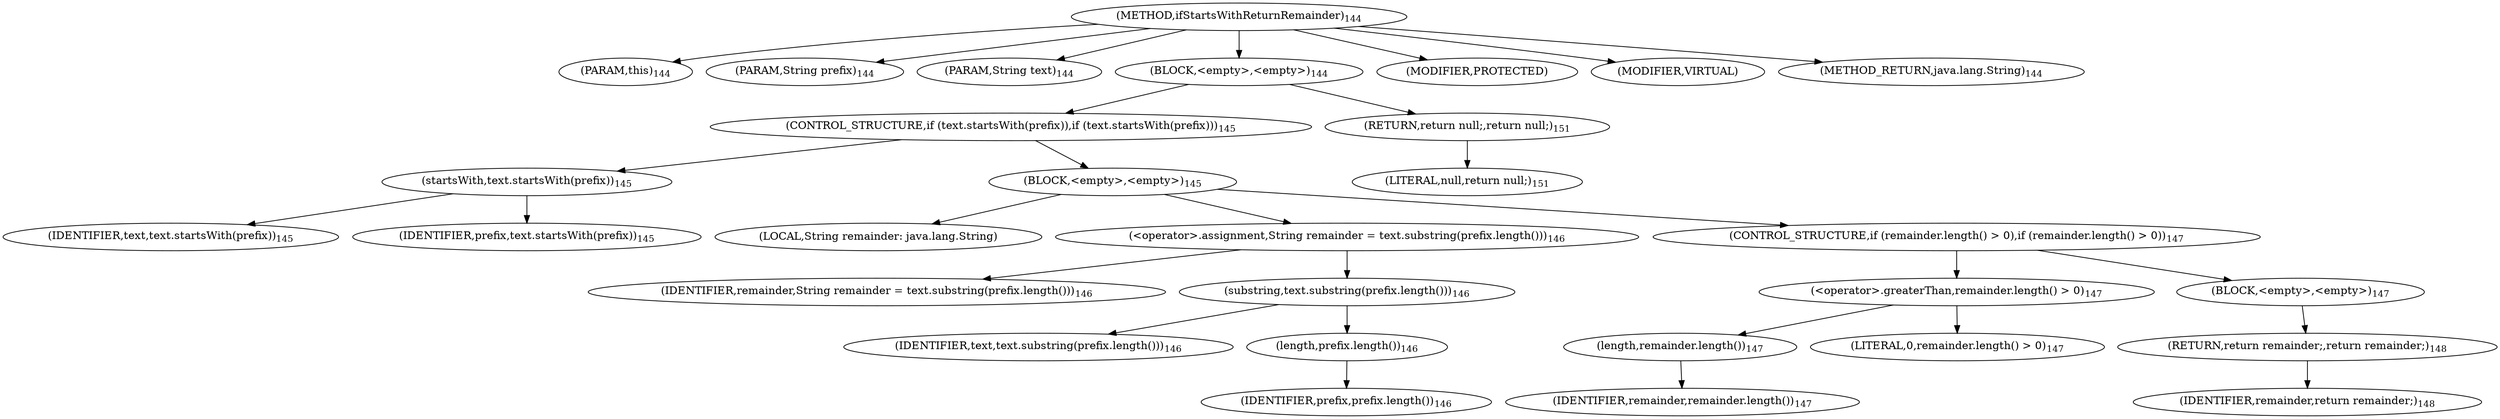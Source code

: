 digraph "ifStartsWithReturnRemainder" {  
"347" [label = <(METHOD,ifStartsWithReturnRemainder)<SUB>144</SUB>> ]
"348" [label = <(PARAM,this)<SUB>144</SUB>> ]
"349" [label = <(PARAM,String prefix)<SUB>144</SUB>> ]
"350" [label = <(PARAM,String text)<SUB>144</SUB>> ]
"351" [label = <(BLOCK,&lt;empty&gt;,&lt;empty&gt;)<SUB>144</SUB>> ]
"352" [label = <(CONTROL_STRUCTURE,if (text.startsWith(prefix)),if (text.startsWith(prefix)))<SUB>145</SUB>> ]
"353" [label = <(startsWith,text.startsWith(prefix))<SUB>145</SUB>> ]
"354" [label = <(IDENTIFIER,text,text.startsWith(prefix))<SUB>145</SUB>> ]
"355" [label = <(IDENTIFIER,prefix,text.startsWith(prefix))<SUB>145</SUB>> ]
"356" [label = <(BLOCK,&lt;empty&gt;,&lt;empty&gt;)<SUB>145</SUB>> ]
"357" [label = <(LOCAL,String remainder: java.lang.String)> ]
"358" [label = <(&lt;operator&gt;.assignment,String remainder = text.substring(prefix.length()))<SUB>146</SUB>> ]
"359" [label = <(IDENTIFIER,remainder,String remainder = text.substring(prefix.length()))<SUB>146</SUB>> ]
"360" [label = <(substring,text.substring(prefix.length()))<SUB>146</SUB>> ]
"361" [label = <(IDENTIFIER,text,text.substring(prefix.length()))<SUB>146</SUB>> ]
"362" [label = <(length,prefix.length())<SUB>146</SUB>> ]
"363" [label = <(IDENTIFIER,prefix,prefix.length())<SUB>146</SUB>> ]
"364" [label = <(CONTROL_STRUCTURE,if (remainder.length() &gt; 0),if (remainder.length() &gt; 0))<SUB>147</SUB>> ]
"365" [label = <(&lt;operator&gt;.greaterThan,remainder.length() &gt; 0)<SUB>147</SUB>> ]
"366" [label = <(length,remainder.length())<SUB>147</SUB>> ]
"367" [label = <(IDENTIFIER,remainder,remainder.length())<SUB>147</SUB>> ]
"368" [label = <(LITERAL,0,remainder.length() &gt; 0)<SUB>147</SUB>> ]
"369" [label = <(BLOCK,&lt;empty&gt;,&lt;empty&gt;)<SUB>147</SUB>> ]
"370" [label = <(RETURN,return remainder;,return remainder;)<SUB>148</SUB>> ]
"371" [label = <(IDENTIFIER,remainder,return remainder;)<SUB>148</SUB>> ]
"372" [label = <(RETURN,return null;,return null;)<SUB>151</SUB>> ]
"373" [label = <(LITERAL,null,return null;)<SUB>151</SUB>> ]
"374" [label = <(MODIFIER,PROTECTED)> ]
"375" [label = <(MODIFIER,VIRTUAL)> ]
"376" [label = <(METHOD_RETURN,java.lang.String)<SUB>144</SUB>> ]
  "347" -> "348" 
  "347" -> "349" 
  "347" -> "350" 
  "347" -> "351" 
  "347" -> "374" 
  "347" -> "375" 
  "347" -> "376" 
  "351" -> "352" 
  "351" -> "372" 
  "352" -> "353" 
  "352" -> "356" 
  "353" -> "354" 
  "353" -> "355" 
  "356" -> "357" 
  "356" -> "358" 
  "356" -> "364" 
  "358" -> "359" 
  "358" -> "360" 
  "360" -> "361" 
  "360" -> "362" 
  "362" -> "363" 
  "364" -> "365" 
  "364" -> "369" 
  "365" -> "366" 
  "365" -> "368" 
  "366" -> "367" 
  "369" -> "370" 
  "370" -> "371" 
  "372" -> "373" 
}
